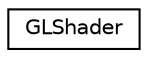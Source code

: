digraph "Graphical Class Hierarchy"
{
  edge [fontname="Helvetica",fontsize="10",labelfontname="Helvetica",labelfontsize="10"];
  node [fontname="Helvetica",fontsize="10",shape=record];
  rankdir="LR";
  Node0 [label="GLShader",height=0.2,width=0.4,color="black", fillcolor="white", style="filled",URL="$class_g_l_shader.html"];
}

